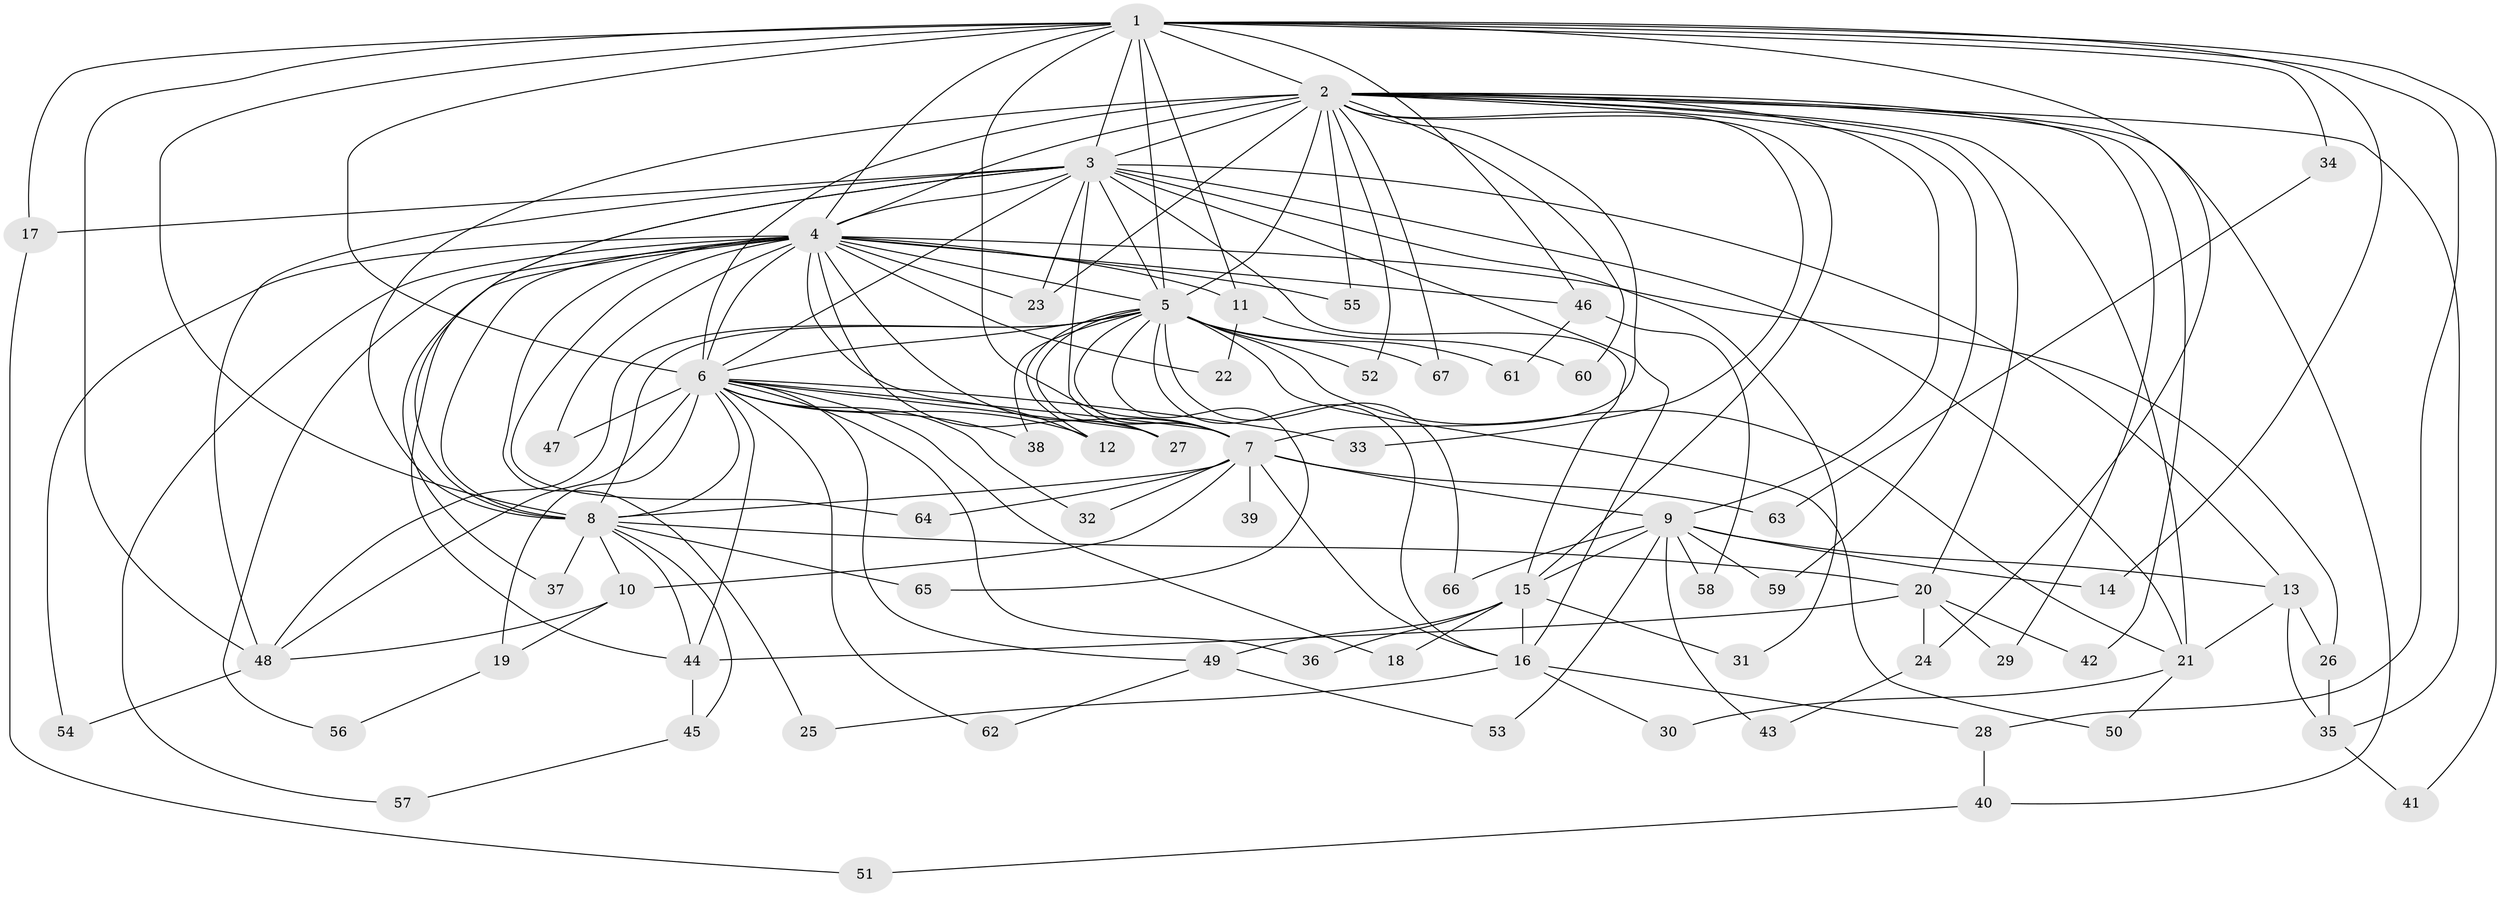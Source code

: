 // original degree distribution, {21: 0.010526315789473684, 14: 0.010526315789473684, 19: 0.010526315789473684, 26: 0.010526315789473684, 22: 0.021052631578947368, 23: 0.010526315789473684, 18: 0.010526315789473684, 16: 0.010526315789473684, 17: 0.010526315789473684, 10: 0.010526315789473684, 4: 0.08421052631578947, 2: 0.5473684210526316, 3: 0.18947368421052632, 5: 0.042105263157894736, 6: 0.021052631578947368}
// Generated by graph-tools (version 1.1) at 2025/49/03/04/25 22:49:47]
// undirected, 67 vertices, 158 edges
graph export_dot {
  node [color=gray90,style=filled];
  1;
  2;
  3;
  4;
  5;
  6;
  7;
  8;
  9;
  10;
  11;
  12;
  13;
  14;
  15;
  16;
  17;
  18;
  19;
  20;
  21;
  22;
  23;
  24;
  25;
  26;
  27;
  28;
  29;
  30;
  31;
  32;
  33;
  34;
  35;
  36;
  37;
  38;
  39;
  40;
  41;
  42;
  43;
  44;
  45;
  46;
  47;
  48;
  49;
  50;
  51;
  52;
  53;
  54;
  55;
  56;
  57;
  58;
  59;
  60;
  61;
  62;
  63;
  64;
  65;
  66;
  67;
  1 -- 2 [weight=2.0];
  1 -- 3 [weight=2.0];
  1 -- 4 [weight=2.0];
  1 -- 5 [weight=1.0];
  1 -- 6 [weight=2.0];
  1 -- 7 [weight=1.0];
  1 -- 8 [weight=1.0];
  1 -- 11 [weight=1.0];
  1 -- 14 [weight=1.0];
  1 -- 17 [weight=1.0];
  1 -- 24 [weight=1.0];
  1 -- 28 [weight=1.0];
  1 -- 34 [weight=1.0];
  1 -- 41 [weight=1.0];
  1 -- 46 [weight=1.0];
  1 -- 48 [weight=1.0];
  2 -- 3 [weight=4.0];
  2 -- 4 [weight=2.0];
  2 -- 5 [weight=3.0];
  2 -- 6 [weight=2.0];
  2 -- 7 [weight=2.0];
  2 -- 8 [weight=2.0];
  2 -- 9 [weight=1.0];
  2 -- 15 [weight=1.0];
  2 -- 20 [weight=1.0];
  2 -- 21 [weight=1.0];
  2 -- 23 [weight=1.0];
  2 -- 29 [weight=1.0];
  2 -- 33 [weight=1.0];
  2 -- 35 [weight=1.0];
  2 -- 40 [weight=1.0];
  2 -- 42 [weight=1.0];
  2 -- 52 [weight=1.0];
  2 -- 55 [weight=1.0];
  2 -- 59 [weight=1.0];
  2 -- 60 [weight=1.0];
  2 -- 67 [weight=1.0];
  3 -- 4 [weight=3.0];
  3 -- 5 [weight=2.0];
  3 -- 6 [weight=3.0];
  3 -- 7 [weight=3.0];
  3 -- 8 [weight=3.0];
  3 -- 13 [weight=2.0];
  3 -- 15 [weight=2.0];
  3 -- 16 [weight=1.0];
  3 -- 17 [weight=1.0];
  3 -- 21 [weight=1.0];
  3 -- 23 [weight=1.0];
  3 -- 31 [weight=1.0];
  3 -- 37 [weight=1.0];
  3 -- 48 [weight=1.0];
  4 -- 5 [weight=1.0];
  4 -- 6 [weight=1.0];
  4 -- 7 [weight=1.0];
  4 -- 8 [weight=1.0];
  4 -- 11 [weight=1.0];
  4 -- 12 [weight=1.0];
  4 -- 22 [weight=1.0];
  4 -- 23 [weight=1.0];
  4 -- 25 [weight=1.0];
  4 -- 26 [weight=1.0];
  4 -- 27 [weight=1.0];
  4 -- 44 [weight=1.0];
  4 -- 46 [weight=1.0];
  4 -- 47 [weight=1.0];
  4 -- 54 [weight=1.0];
  4 -- 55 [weight=1.0];
  4 -- 56 [weight=1.0];
  4 -- 57 [weight=1.0];
  4 -- 64 [weight=1.0];
  5 -- 6 [weight=1.0];
  5 -- 7 [weight=1.0];
  5 -- 8 [weight=1.0];
  5 -- 12 [weight=1.0];
  5 -- 16 [weight=1.0];
  5 -- 21 [weight=1.0];
  5 -- 27 [weight=1.0];
  5 -- 38 [weight=1.0];
  5 -- 48 [weight=1.0];
  5 -- 50 [weight=1.0];
  5 -- 52 [weight=1.0];
  5 -- 61 [weight=1.0];
  5 -- 65 [weight=1.0];
  5 -- 66 [weight=1.0];
  5 -- 67 [weight=1.0];
  6 -- 7 [weight=1.0];
  6 -- 8 [weight=1.0];
  6 -- 12 [weight=1.0];
  6 -- 18 [weight=1.0];
  6 -- 19 [weight=1.0];
  6 -- 27 [weight=1.0];
  6 -- 32 [weight=1.0];
  6 -- 33 [weight=1.0];
  6 -- 36 [weight=1.0];
  6 -- 38 [weight=1.0];
  6 -- 44 [weight=1.0];
  6 -- 47 [weight=1.0];
  6 -- 48 [weight=1.0];
  6 -- 49 [weight=1.0];
  6 -- 62 [weight=1.0];
  7 -- 8 [weight=1.0];
  7 -- 9 [weight=1.0];
  7 -- 10 [weight=1.0];
  7 -- 16 [weight=1.0];
  7 -- 32 [weight=1.0];
  7 -- 39 [weight=1.0];
  7 -- 63 [weight=1.0];
  7 -- 64 [weight=1.0];
  8 -- 10 [weight=1.0];
  8 -- 20 [weight=1.0];
  8 -- 37 [weight=1.0];
  8 -- 44 [weight=1.0];
  8 -- 45 [weight=1.0];
  8 -- 65 [weight=1.0];
  9 -- 13 [weight=1.0];
  9 -- 14 [weight=1.0];
  9 -- 15 [weight=1.0];
  9 -- 43 [weight=1.0];
  9 -- 53 [weight=1.0];
  9 -- 58 [weight=1.0];
  9 -- 59 [weight=1.0];
  9 -- 66 [weight=1.0];
  10 -- 19 [weight=1.0];
  10 -- 48 [weight=1.0];
  11 -- 22 [weight=1.0];
  11 -- 60 [weight=1.0];
  13 -- 21 [weight=1.0];
  13 -- 26 [weight=1.0];
  13 -- 35 [weight=1.0];
  15 -- 16 [weight=1.0];
  15 -- 18 [weight=1.0];
  15 -- 31 [weight=1.0];
  15 -- 36 [weight=1.0];
  15 -- 49 [weight=1.0];
  16 -- 25 [weight=1.0];
  16 -- 28 [weight=1.0];
  16 -- 30 [weight=1.0];
  17 -- 51 [weight=1.0];
  19 -- 56 [weight=1.0];
  20 -- 24 [weight=1.0];
  20 -- 29 [weight=1.0];
  20 -- 42 [weight=1.0];
  20 -- 44 [weight=1.0];
  21 -- 30 [weight=1.0];
  21 -- 50 [weight=1.0];
  24 -- 43 [weight=1.0];
  26 -- 35 [weight=1.0];
  28 -- 40 [weight=1.0];
  34 -- 63 [weight=1.0];
  35 -- 41 [weight=1.0];
  40 -- 51 [weight=1.0];
  44 -- 45 [weight=1.0];
  45 -- 57 [weight=1.0];
  46 -- 58 [weight=1.0];
  46 -- 61 [weight=1.0];
  48 -- 54 [weight=1.0];
  49 -- 53 [weight=1.0];
  49 -- 62 [weight=1.0];
}
